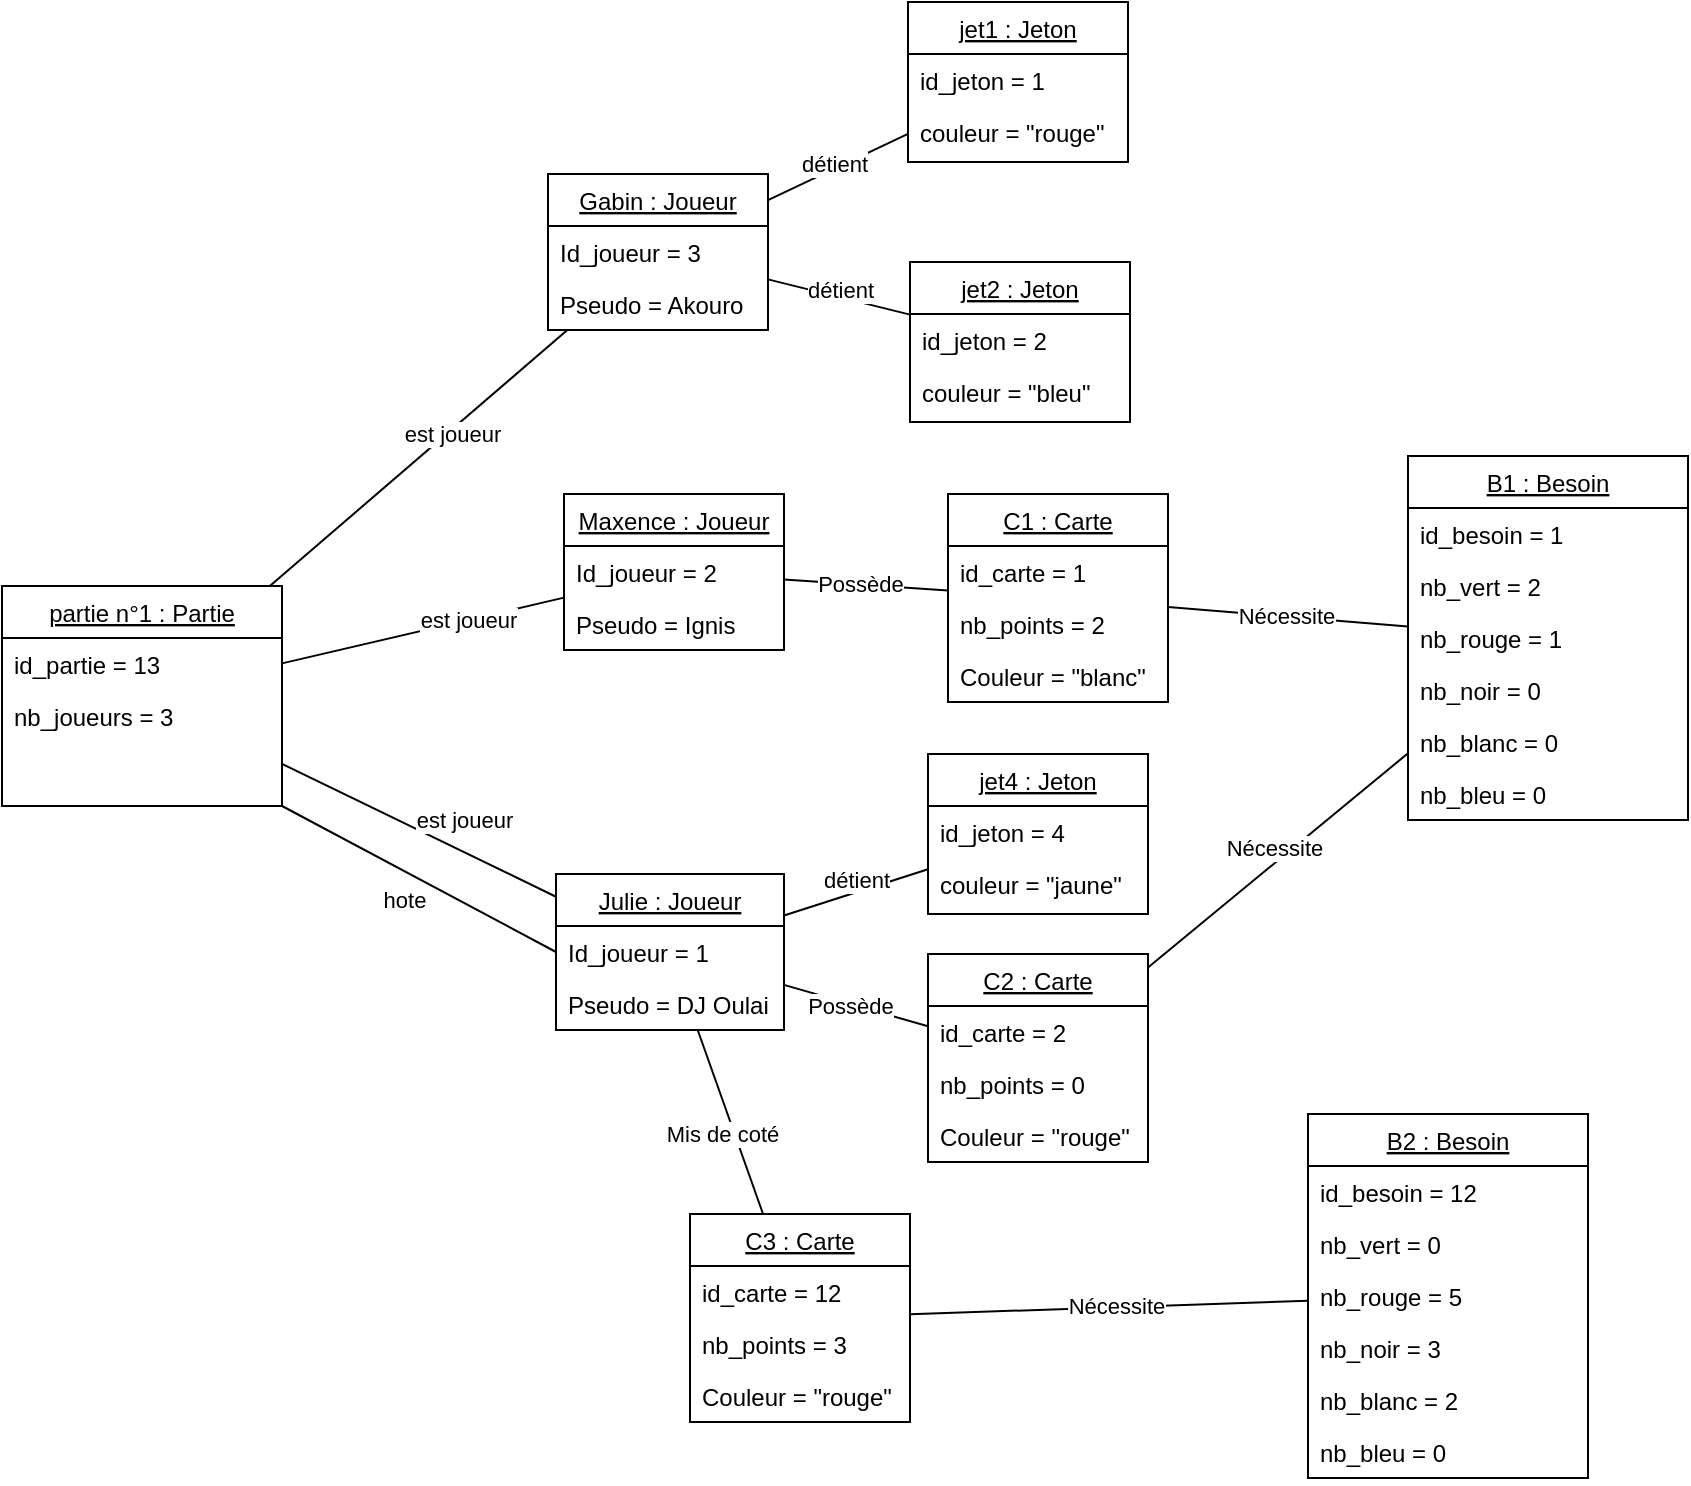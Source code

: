 <mxfile version="22.1.4" type="github">
  <diagram name="Page-1" id="KNeb5x1jzEJ46q6CHf2o">
    <mxGraphModel dx="923" dy="2191" grid="1" gridSize="10" guides="1" tooltips="1" connect="1" arrows="1" fold="1" page="1" pageScale="1" pageWidth="827" pageHeight="1169" math="0" shadow="0">
      <root>
        <mxCell id="0" />
        <mxCell id="1" parent="0" />
        <mxCell id="DXWB6FxUll0cylomkS6z-89" value="" style="endArrow=none;html=1;rounded=0;" edge="1" parent="1" source="DXWB6FxUll0cylomkS6z-93" target="DXWB6FxUll0cylomkS6z-142">
          <mxGeometry width="50" height="50" relative="1" as="geometry">
            <mxPoint x="1140" y="-20" as="sourcePoint" />
            <mxPoint x="1313" y="-20" as="targetPoint" />
          </mxGeometry>
        </mxCell>
        <mxCell id="DXWB6FxUll0cylomkS6z-90" value="est joueur" style="edgeLabel;html=1;align=center;verticalAlign=middle;resizable=0;points=[];" vertex="1" connectable="0" parent="DXWB6FxUll0cylomkS6z-89">
          <mxGeometry x="0.112" y="2" relative="1" as="geometry">
            <mxPoint x="14" y="-7" as="offset" />
          </mxGeometry>
        </mxCell>
        <mxCell id="DXWB6FxUll0cylomkS6z-93" value="partie n°1 : Partie" style="swimlane;fontStyle=4;align=center;verticalAlign=top;childLayout=stackLayout;horizontal=1;startSize=26;horizontalStack=0;resizeParent=1;resizeLast=0;collapsible=1;marginBottom=0;rounded=0;shadow=0;strokeWidth=1;" vertex="1" parent="1">
          <mxGeometry x="907" y="-144" width="140" height="110" as="geometry">
            <mxRectangle x="550" y="140" width="160" height="26" as="alternateBounds" />
          </mxGeometry>
        </mxCell>
        <mxCell id="DXWB6FxUll0cylomkS6z-94" value="id_partie = 13" style="text;align=left;verticalAlign=top;spacingLeft=4;spacingRight=4;overflow=hidden;rotatable=0;points=[[0,0.5],[1,0.5]];portConstraint=eastwest;" vertex="1" parent="DXWB6FxUll0cylomkS6z-93">
          <mxGeometry y="26" width="140" height="26" as="geometry" />
        </mxCell>
        <mxCell id="DXWB6FxUll0cylomkS6z-95" value="nb_joueurs = 3" style="text;align=left;verticalAlign=top;spacingLeft=4;spacingRight=4;overflow=hidden;rotatable=0;points=[[0,0.5],[1,0.5]];portConstraint=eastwest;rounded=0;shadow=0;html=0;" vertex="1" parent="DXWB6FxUll0cylomkS6z-93">
          <mxGeometry y="52" width="140" height="26" as="geometry" />
        </mxCell>
        <mxCell id="DXWB6FxUll0cylomkS6z-107" value="" style="endArrow=none;html=1;rounded=0;exitX=1;exitY=1;exitDx=0;exitDy=0;entryX=0;entryY=0.5;entryDx=0;entryDy=0;" edge="1" parent="1" source="DXWB6FxUll0cylomkS6z-93" target="DXWB6FxUll0cylomkS6z-143">
          <mxGeometry width="50" height="50" relative="1" as="geometry">
            <mxPoint x="1090" y="-20" as="sourcePoint" />
            <mxPoint x="1090" y="74.0" as="targetPoint" />
          </mxGeometry>
        </mxCell>
        <mxCell id="DXWB6FxUll0cylomkS6z-108" value="hote" style="edgeLabel;html=1;align=center;verticalAlign=middle;resizable=0;points=[];" vertex="1" connectable="0" parent="DXWB6FxUll0cylomkS6z-107">
          <mxGeometry x="0.112" y="2" relative="1" as="geometry">
            <mxPoint x="-17" y="8" as="offset" />
          </mxGeometry>
        </mxCell>
        <mxCell id="DXWB6FxUll0cylomkS6z-133" value="Gabin : Joueur" style="swimlane;fontStyle=4;align=center;verticalAlign=top;childLayout=stackLayout;horizontal=1;startSize=26;horizontalStack=0;resizeParent=1;resizeLast=0;collapsible=1;marginBottom=0;rounded=0;shadow=0;strokeWidth=1;" vertex="1" parent="1">
          <mxGeometry x="1180" y="-350" width="110" height="78" as="geometry">
            <mxRectangle x="550" y="140" width="160" height="26" as="alternateBounds" />
          </mxGeometry>
        </mxCell>
        <mxCell id="DXWB6FxUll0cylomkS6z-134" value="Id_joueur = 3" style="text;align=left;verticalAlign=top;spacingLeft=4;spacingRight=4;overflow=hidden;rotatable=0;points=[[0,0.5],[1,0.5]];portConstraint=eastwest;" vertex="1" parent="DXWB6FxUll0cylomkS6z-133">
          <mxGeometry y="26" width="110" height="26" as="geometry" />
        </mxCell>
        <mxCell id="DXWB6FxUll0cylomkS6z-135" value="Pseudo = Akouro" style="text;align=left;verticalAlign=top;spacingLeft=4;spacingRight=4;overflow=hidden;rotatable=0;points=[[0,0.5],[1,0.5]];portConstraint=eastwest;" vertex="1" parent="DXWB6FxUll0cylomkS6z-133">
          <mxGeometry y="52" width="110" height="26" as="geometry" />
        </mxCell>
        <mxCell id="DXWB6FxUll0cylomkS6z-139" value="Maxence : Joueur" style="swimlane;fontStyle=4;align=center;verticalAlign=top;childLayout=stackLayout;horizontal=1;startSize=26;horizontalStack=0;resizeParent=1;resizeLast=0;collapsible=1;marginBottom=0;rounded=0;shadow=0;strokeWidth=1;" vertex="1" parent="1">
          <mxGeometry x="1188" y="-190" width="110" height="78" as="geometry">
            <mxRectangle x="550" y="140" width="160" height="26" as="alternateBounds" />
          </mxGeometry>
        </mxCell>
        <mxCell id="DXWB6FxUll0cylomkS6z-140" value="Id_joueur = 2" style="text;align=left;verticalAlign=top;spacingLeft=4;spacingRight=4;overflow=hidden;rotatable=0;points=[[0,0.5],[1,0.5]];portConstraint=eastwest;" vertex="1" parent="DXWB6FxUll0cylomkS6z-139">
          <mxGeometry y="26" width="110" height="26" as="geometry" />
        </mxCell>
        <mxCell id="DXWB6FxUll0cylomkS6z-141" value="Pseudo = Ignis" style="text;align=left;verticalAlign=top;spacingLeft=4;spacingRight=4;overflow=hidden;rotatable=0;points=[[0,0.5],[1,0.5]];portConstraint=eastwest;" vertex="1" parent="DXWB6FxUll0cylomkS6z-139">
          <mxGeometry y="52" width="110" height="26" as="geometry" />
        </mxCell>
        <mxCell id="DXWB6FxUll0cylomkS6z-142" value="Julie : Joueur" style="swimlane;fontStyle=4;align=center;verticalAlign=top;childLayout=stackLayout;horizontal=1;startSize=26;horizontalStack=0;resizeParent=1;resizeLast=0;collapsible=1;marginBottom=0;rounded=0;shadow=0;strokeWidth=1;" vertex="1" parent="1">
          <mxGeometry x="1184" width="114" height="78" as="geometry">
            <mxRectangle x="550" y="140" width="160" height="26" as="alternateBounds" />
          </mxGeometry>
        </mxCell>
        <mxCell id="DXWB6FxUll0cylomkS6z-143" value="Id_joueur = 1" style="text;align=left;verticalAlign=top;spacingLeft=4;spacingRight=4;overflow=hidden;rotatable=0;points=[[0,0.5],[1,0.5]];portConstraint=eastwest;" vertex="1" parent="DXWB6FxUll0cylomkS6z-142">
          <mxGeometry y="26" width="114" height="26" as="geometry" />
        </mxCell>
        <mxCell id="DXWB6FxUll0cylomkS6z-144" value="Pseudo = DJ Oulai" style="text;align=left;verticalAlign=top;spacingLeft=4;spacingRight=4;overflow=hidden;rotatable=0;points=[[0,0.5],[1,0.5]];portConstraint=eastwest;" vertex="1" parent="DXWB6FxUll0cylomkS6z-142">
          <mxGeometry y="52" width="114" height="26" as="geometry" />
        </mxCell>
        <mxCell id="DXWB6FxUll0cylomkS6z-145" value="" style="endArrow=none;html=1;rounded=0;" edge="1" parent="1" source="DXWB6FxUll0cylomkS6z-93" target="DXWB6FxUll0cylomkS6z-139">
          <mxGeometry width="50" height="50" relative="1" as="geometry">
            <mxPoint x="1057" y="-61" as="sourcePoint" />
            <mxPoint x="1194" y="-26" as="targetPoint" />
          </mxGeometry>
        </mxCell>
        <mxCell id="DXWB6FxUll0cylomkS6z-146" value="est joueur" style="edgeLabel;html=1;align=center;verticalAlign=middle;resizable=0;points=[];" vertex="1" connectable="0" parent="DXWB6FxUll0cylomkS6z-145">
          <mxGeometry x="0.112" y="2" relative="1" as="geometry">
            <mxPoint x="15" y="-2" as="offset" />
          </mxGeometry>
        </mxCell>
        <mxCell id="DXWB6FxUll0cylomkS6z-147" value="" style="endArrow=none;html=1;rounded=0;" edge="1" parent="1" source="DXWB6FxUll0cylomkS6z-93" target="DXWB6FxUll0cylomkS6z-133">
          <mxGeometry width="50" height="50" relative="1" as="geometry">
            <mxPoint x="1057" y="-93" as="sourcePoint" />
            <mxPoint x="1196" y="-120" as="targetPoint" />
          </mxGeometry>
        </mxCell>
        <mxCell id="DXWB6FxUll0cylomkS6z-148" value="est joueur" style="edgeLabel;html=1;align=center;verticalAlign=middle;resizable=0;points=[];" vertex="1" connectable="0" parent="DXWB6FxUll0cylomkS6z-147">
          <mxGeometry x="0.112" y="2" relative="1" as="geometry">
            <mxPoint x="10" y="-4" as="offset" />
          </mxGeometry>
        </mxCell>
        <mxCell id="DXWB6FxUll0cylomkS6z-149" value="jet1 : Jeton" style="swimlane;fontStyle=4;align=center;verticalAlign=top;childLayout=stackLayout;horizontal=1;startSize=26;horizontalStack=0;resizeParent=1;resizeLast=0;collapsible=1;marginBottom=0;rounded=0;shadow=0;strokeWidth=1;" vertex="1" parent="1">
          <mxGeometry x="1360" y="-436" width="110" height="80" as="geometry">
            <mxRectangle x="550" y="140" width="160" height="26" as="alternateBounds" />
          </mxGeometry>
        </mxCell>
        <mxCell id="DXWB6FxUll0cylomkS6z-150" value="id_jeton = 1" style="text;align=left;verticalAlign=top;spacingLeft=4;spacingRight=4;overflow=hidden;rotatable=0;points=[[0,0.5],[1,0.5]];portConstraint=eastwest;" vertex="1" parent="DXWB6FxUll0cylomkS6z-149">
          <mxGeometry y="26" width="110" height="26" as="geometry" />
        </mxCell>
        <mxCell id="DXWB6FxUll0cylomkS6z-151" value="couleur = &quot;rouge&quot;" style="text;align=left;verticalAlign=top;spacingLeft=4;spacingRight=4;overflow=hidden;rotatable=0;points=[[0,0.5],[1,0.5]];portConstraint=eastwest;rounded=0;shadow=0;html=0;" vertex="1" parent="DXWB6FxUll0cylomkS6z-149">
          <mxGeometry y="52" width="110" height="26" as="geometry" />
        </mxCell>
        <mxCell id="DXWB6FxUll0cylomkS6z-152" value="jet2 : Jeton" style="swimlane;fontStyle=4;align=center;verticalAlign=top;childLayout=stackLayout;horizontal=1;startSize=26;horizontalStack=0;resizeParent=1;resizeLast=0;collapsible=1;marginBottom=0;rounded=0;shadow=0;strokeWidth=1;" vertex="1" parent="1">
          <mxGeometry x="1361" y="-306" width="110" height="80" as="geometry">
            <mxRectangle x="550" y="140" width="160" height="26" as="alternateBounds" />
          </mxGeometry>
        </mxCell>
        <mxCell id="DXWB6FxUll0cylomkS6z-153" value="id_jeton = 2" style="text;align=left;verticalAlign=top;spacingLeft=4;spacingRight=4;overflow=hidden;rotatable=0;points=[[0,0.5],[1,0.5]];portConstraint=eastwest;" vertex="1" parent="DXWB6FxUll0cylomkS6z-152">
          <mxGeometry y="26" width="110" height="26" as="geometry" />
        </mxCell>
        <mxCell id="DXWB6FxUll0cylomkS6z-154" value="couleur = &quot;bleu&quot;" style="text;align=left;verticalAlign=top;spacingLeft=4;spacingRight=4;overflow=hidden;rotatable=0;points=[[0,0.5],[1,0.5]];portConstraint=eastwest;rounded=0;shadow=0;html=0;" vertex="1" parent="DXWB6FxUll0cylomkS6z-152">
          <mxGeometry y="52" width="110" height="26" as="geometry" />
        </mxCell>
        <mxCell id="DXWB6FxUll0cylomkS6z-155" value="" style="endArrow=none;html=1;rounded=0;" edge="1" parent="1" source="DXWB6FxUll0cylomkS6z-133" target="DXWB6FxUll0cylomkS6z-149">
          <mxGeometry width="50" height="50" relative="1" as="geometry">
            <mxPoint x="1138.5" y="-430.45" as="sourcePoint" />
            <mxPoint x="1311.5" y="-430.45" as="targetPoint" />
          </mxGeometry>
        </mxCell>
        <mxCell id="DXWB6FxUll0cylomkS6z-156" value="détient" style="edgeLabel;html=1;align=center;verticalAlign=middle;resizable=0;points=[];labelBackgroundColor=default;" vertex="1" connectable="0" parent="DXWB6FxUll0cylomkS6z-155">
          <mxGeometry x="0.112" y="2" relative="1" as="geometry">
            <mxPoint x="-5" y="2" as="offset" />
          </mxGeometry>
        </mxCell>
        <mxCell id="DXWB6FxUll0cylomkS6z-159" value="" style="endArrow=none;html=1;rounded=0;" edge="1" parent="1" source="DXWB6FxUll0cylomkS6z-133" target="DXWB6FxUll0cylomkS6z-152">
          <mxGeometry width="50" height="50" relative="1" as="geometry">
            <mxPoint x="1290" y="-353" as="sourcePoint" />
            <mxPoint x="1350" y="-388" as="targetPoint" />
          </mxGeometry>
        </mxCell>
        <mxCell id="DXWB6FxUll0cylomkS6z-160" value="détient" style="edgeLabel;html=1;align=center;verticalAlign=middle;resizable=0;points=[];" vertex="1" connectable="0" parent="DXWB6FxUll0cylomkS6z-159">
          <mxGeometry x="0.112" y="2" relative="1" as="geometry">
            <mxPoint x="-4" y="-3" as="offset" />
          </mxGeometry>
        </mxCell>
        <mxCell id="DXWB6FxUll0cylomkS6z-161" value="jet4 : Jeton" style="swimlane;fontStyle=4;align=center;verticalAlign=top;childLayout=stackLayout;horizontal=1;startSize=26;horizontalStack=0;resizeParent=1;resizeLast=0;collapsible=1;marginBottom=0;rounded=0;shadow=0;strokeWidth=1;" vertex="1" parent="1">
          <mxGeometry x="1370" y="-60" width="110" height="80" as="geometry">
            <mxRectangle x="550" y="140" width="160" height="26" as="alternateBounds" />
          </mxGeometry>
        </mxCell>
        <mxCell id="DXWB6FxUll0cylomkS6z-162" value="id_jeton = 4" style="text;align=left;verticalAlign=top;spacingLeft=4;spacingRight=4;overflow=hidden;rotatable=0;points=[[0,0.5],[1,0.5]];portConstraint=eastwest;" vertex="1" parent="DXWB6FxUll0cylomkS6z-161">
          <mxGeometry y="26" width="110" height="26" as="geometry" />
        </mxCell>
        <mxCell id="DXWB6FxUll0cylomkS6z-163" value="couleur = &quot;jaune&quot;" style="text;align=left;verticalAlign=top;spacingLeft=4;spacingRight=4;overflow=hidden;rotatable=0;points=[[0,0.5],[1,0.5]];portConstraint=eastwest;rounded=0;shadow=0;html=0;" vertex="1" parent="DXWB6FxUll0cylomkS6z-161">
          <mxGeometry y="52" width="110" height="26" as="geometry" />
        </mxCell>
        <mxCell id="DXWB6FxUll0cylomkS6z-167" value="" style="endArrow=none;html=1;rounded=0;" edge="1" parent="1" source="DXWB6FxUll0cylomkS6z-142" target="DXWB6FxUll0cylomkS6z-161">
          <mxGeometry width="50" height="50" relative="1" as="geometry">
            <mxPoint x="1290" y="-272" as="sourcePoint" />
            <mxPoint x="1360" y="-259" as="targetPoint" />
          </mxGeometry>
        </mxCell>
        <mxCell id="DXWB6FxUll0cylomkS6z-168" value="détient" style="edgeLabel;html=1;align=center;verticalAlign=middle;resizable=0;points=[];" vertex="1" connectable="0" parent="DXWB6FxUll0cylomkS6z-167">
          <mxGeometry x="0.112" y="2" relative="1" as="geometry">
            <mxPoint x="-4" y="-3" as="offset" />
          </mxGeometry>
        </mxCell>
        <mxCell id="DXWB6FxUll0cylomkS6z-169" value="C1 : Carte" style="swimlane;fontStyle=4;align=center;verticalAlign=top;childLayout=stackLayout;horizontal=1;startSize=26;horizontalStack=0;resizeParent=1;resizeLast=0;collapsible=1;marginBottom=0;rounded=0;shadow=0;strokeWidth=1;" vertex="1" parent="1">
          <mxGeometry x="1380" y="-190" width="110" height="104" as="geometry">
            <mxRectangle x="550" y="140" width="160" height="26" as="alternateBounds" />
          </mxGeometry>
        </mxCell>
        <mxCell id="DXWB6FxUll0cylomkS6z-170" value="id_carte = 1" style="text;align=left;verticalAlign=top;spacingLeft=4;spacingRight=4;overflow=hidden;rotatable=0;points=[[0,0.5],[1,0.5]];portConstraint=eastwest;" vertex="1" parent="DXWB6FxUll0cylomkS6z-169">
          <mxGeometry y="26" width="110" height="26" as="geometry" />
        </mxCell>
        <mxCell id="DXWB6FxUll0cylomkS6z-171" value="nb_points = 2" style="text;align=left;verticalAlign=top;spacingLeft=4;spacingRight=4;overflow=hidden;rotatable=0;points=[[0,0.5],[1,0.5]];portConstraint=eastwest;" vertex="1" parent="DXWB6FxUll0cylomkS6z-169">
          <mxGeometry y="52" width="110" height="26" as="geometry" />
        </mxCell>
        <mxCell id="DXWB6FxUll0cylomkS6z-172" value="Couleur = &quot;blanc&quot;" style="text;align=left;verticalAlign=top;spacingLeft=4;spacingRight=4;overflow=hidden;rotatable=0;points=[[0,0.5],[1,0.5]];portConstraint=eastwest;" vertex="1" parent="DXWB6FxUll0cylomkS6z-169">
          <mxGeometry y="78" width="110" height="26" as="geometry" />
        </mxCell>
        <mxCell id="DXWB6FxUll0cylomkS6z-173" value="" style="endArrow=none;html=1;rounded=0;" edge="1" parent="1" source="DXWB6FxUll0cylomkS6z-139" target="DXWB6FxUll0cylomkS6z-169">
          <mxGeometry width="50" height="50" relative="1" as="geometry">
            <mxPoint x="1291.224" y="230" as="sourcePoint" />
            <mxPoint x="1290.0" y="130" as="targetPoint" />
          </mxGeometry>
        </mxCell>
        <mxCell id="DXWB6FxUll0cylomkS6z-174" value="Possède" style="edgeLabel;html=1;align=center;verticalAlign=middle;resizable=0;points=[];" vertex="1" connectable="0" parent="DXWB6FxUll0cylomkS6z-173">
          <mxGeometry x="0.112" y="2" relative="1" as="geometry">
            <mxPoint x="-8" y="1" as="offset" />
          </mxGeometry>
        </mxCell>
        <mxCell id="DXWB6FxUll0cylomkS6z-177" value="C2 : Carte" style="swimlane;fontStyle=4;align=center;verticalAlign=top;childLayout=stackLayout;horizontal=1;startSize=26;horizontalStack=0;resizeParent=1;resizeLast=0;collapsible=1;marginBottom=0;rounded=0;shadow=0;strokeWidth=1;" vertex="1" parent="1">
          <mxGeometry x="1370" y="40" width="110" height="104" as="geometry">
            <mxRectangle x="550" y="140" width="160" height="26" as="alternateBounds" />
          </mxGeometry>
        </mxCell>
        <mxCell id="DXWB6FxUll0cylomkS6z-178" value="id_carte = 2" style="text;align=left;verticalAlign=top;spacingLeft=4;spacingRight=4;overflow=hidden;rotatable=0;points=[[0,0.5],[1,0.5]];portConstraint=eastwest;" vertex="1" parent="DXWB6FxUll0cylomkS6z-177">
          <mxGeometry y="26" width="110" height="26" as="geometry" />
        </mxCell>
        <mxCell id="DXWB6FxUll0cylomkS6z-179" value="nb_points = 0" style="text;align=left;verticalAlign=top;spacingLeft=4;spacingRight=4;overflow=hidden;rotatable=0;points=[[0,0.5],[1,0.5]];portConstraint=eastwest;" vertex="1" parent="DXWB6FxUll0cylomkS6z-177">
          <mxGeometry y="52" width="110" height="26" as="geometry" />
        </mxCell>
        <mxCell id="DXWB6FxUll0cylomkS6z-180" value="Couleur = &quot;rouge&quot;" style="text;align=left;verticalAlign=top;spacingLeft=4;spacingRight=4;overflow=hidden;rotatable=0;points=[[0,0.5],[1,0.5]];portConstraint=eastwest;" vertex="1" parent="DXWB6FxUll0cylomkS6z-177">
          <mxGeometry y="78" width="110" height="26" as="geometry" />
        </mxCell>
        <mxCell id="DXWB6FxUll0cylomkS6z-181" value="" style="endArrow=none;html=1;rounded=0;" edge="1" parent="1" source="DXWB6FxUll0cylomkS6z-142" target="DXWB6FxUll0cylomkS6z-177">
          <mxGeometry width="50" height="50" relative="1" as="geometry">
            <mxPoint x="1308" y="-132" as="sourcePoint" />
            <mxPoint x="1400" y="-117" as="targetPoint" />
          </mxGeometry>
        </mxCell>
        <mxCell id="DXWB6FxUll0cylomkS6z-182" value="Possède" style="edgeLabel;html=1;align=center;verticalAlign=middle;resizable=0;points=[];" vertex="1" connectable="0" parent="DXWB6FxUll0cylomkS6z-181">
          <mxGeometry x="0.112" y="2" relative="1" as="geometry">
            <mxPoint x="-8" y="1" as="offset" />
          </mxGeometry>
        </mxCell>
        <mxCell id="DXWB6FxUll0cylomkS6z-183" value="C3 : Carte" style="swimlane;fontStyle=4;align=center;verticalAlign=top;childLayout=stackLayout;horizontal=1;startSize=26;horizontalStack=0;resizeParent=1;resizeLast=0;collapsible=1;marginBottom=0;rounded=0;shadow=0;strokeWidth=1;" vertex="1" parent="1">
          <mxGeometry x="1251" y="170" width="110" height="104" as="geometry">
            <mxRectangle x="550" y="140" width="160" height="26" as="alternateBounds" />
          </mxGeometry>
        </mxCell>
        <mxCell id="DXWB6FxUll0cylomkS6z-184" value="id_carte = 12" style="text;align=left;verticalAlign=top;spacingLeft=4;spacingRight=4;overflow=hidden;rotatable=0;points=[[0,0.5],[1,0.5]];portConstraint=eastwest;" vertex="1" parent="DXWB6FxUll0cylomkS6z-183">
          <mxGeometry y="26" width="110" height="26" as="geometry" />
        </mxCell>
        <mxCell id="DXWB6FxUll0cylomkS6z-185" value="nb_points = 3" style="text;align=left;verticalAlign=top;spacingLeft=4;spacingRight=4;overflow=hidden;rotatable=0;points=[[0,0.5],[1,0.5]];portConstraint=eastwest;" vertex="1" parent="DXWB6FxUll0cylomkS6z-183">
          <mxGeometry y="52" width="110" height="26" as="geometry" />
        </mxCell>
        <mxCell id="DXWB6FxUll0cylomkS6z-186" value="Couleur = &quot;rouge&quot;" style="text;align=left;verticalAlign=top;spacingLeft=4;spacingRight=4;overflow=hidden;rotatable=0;points=[[0,0.5],[1,0.5]];portConstraint=eastwest;" vertex="1" parent="DXWB6FxUll0cylomkS6z-183">
          <mxGeometry y="78" width="110" height="26" as="geometry" />
        </mxCell>
        <mxCell id="DXWB6FxUll0cylomkS6z-187" value="" style="endArrow=none;html=1;rounded=0;" edge="1" parent="1" source="DXWB6FxUll0cylomkS6z-142" target="DXWB6FxUll0cylomkS6z-183">
          <mxGeometry width="50" height="50" relative="1" as="geometry">
            <mxPoint x="1308" y="-132" as="sourcePoint" />
            <mxPoint x="1400" y="-117" as="targetPoint" />
          </mxGeometry>
        </mxCell>
        <mxCell id="DXWB6FxUll0cylomkS6z-188" value="Mis de coté" style="edgeLabel;html=1;align=center;verticalAlign=middle;resizable=0;points=[];" vertex="1" connectable="0" parent="DXWB6FxUll0cylomkS6z-187">
          <mxGeometry x="0.112" y="2" relative="1" as="geometry">
            <mxPoint x="-8" y="1" as="offset" />
          </mxGeometry>
        </mxCell>
        <mxCell id="DXWB6FxUll0cylomkS6z-189" value="B1 : Besoin" style="swimlane;fontStyle=4;align=center;verticalAlign=top;childLayout=stackLayout;horizontal=1;startSize=26;horizontalStack=0;resizeParent=1;resizeLast=0;collapsible=1;marginBottom=0;rounded=0;shadow=0;strokeWidth=1;" vertex="1" parent="1">
          <mxGeometry x="1610" y="-209" width="140" height="182" as="geometry">
            <mxRectangle x="550" y="140" width="160" height="26" as="alternateBounds" />
          </mxGeometry>
        </mxCell>
        <mxCell id="DXWB6FxUll0cylomkS6z-190" value="id_besoin = 1" style="text;align=left;verticalAlign=top;spacingLeft=4;spacingRight=4;overflow=hidden;rotatable=0;points=[[0,0.5],[1,0.5]];portConstraint=eastwest;" vertex="1" parent="DXWB6FxUll0cylomkS6z-189">
          <mxGeometry y="26" width="140" height="26" as="geometry" />
        </mxCell>
        <mxCell id="DXWB6FxUll0cylomkS6z-191" value="nb_vert = 2" style="text;align=left;verticalAlign=top;spacingLeft=4;spacingRight=4;overflow=hidden;rotatable=0;points=[[0,0.5],[1,0.5]];portConstraint=eastwest;" vertex="1" parent="DXWB6FxUll0cylomkS6z-189">
          <mxGeometry y="52" width="140" height="26" as="geometry" />
        </mxCell>
        <mxCell id="DXWB6FxUll0cylomkS6z-192" value="nb_rouge = 1" style="text;align=left;verticalAlign=top;spacingLeft=4;spacingRight=4;overflow=hidden;rotatable=0;points=[[0,0.5],[1,0.5]];portConstraint=eastwest;" vertex="1" parent="DXWB6FxUll0cylomkS6z-189">
          <mxGeometry y="78" width="140" height="26" as="geometry" />
        </mxCell>
        <mxCell id="DXWB6FxUll0cylomkS6z-193" value="nb_noir = 0" style="text;align=left;verticalAlign=top;spacingLeft=4;spacingRight=4;overflow=hidden;rotatable=0;points=[[0,0.5],[1,0.5]];portConstraint=eastwest;" vertex="1" parent="DXWB6FxUll0cylomkS6z-189">
          <mxGeometry y="104" width="140" height="26" as="geometry" />
        </mxCell>
        <mxCell id="DXWB6FxUll0cylomkS6z-194" value="nb_blanc = 0" style="text;align=left;verticalAlign=top;spacingLeft=4;spacingRight=4;overflow=hidden;rotatable=0;points=[[0,0.5],[1,0.5]];portConstraint=eastwest;" vertex="1" parent="DXWB6FxUll0cylomkS6z-189">
          <mxGeometry y="130" width="140" height="26" as="geometry" />
        </mxCell>
        <mxCell id="DXWB6FxUll0cylomkS6z-195" value="nb_bleu = 0" style="text;align=left;verticalAlign=top;spacingLeft=4;spacingRight=4;overflow=hidden;rotatable=0;points=[[0,0.5],[1,0.5]];portConstraint=eastwest;" vertex="1" parent="DXWB6FxUll0cylomkS6z-189">
          <mxGeometry y="156" width="140" height="26" as="geometry" />
        </mxCell>
        <mxCell id="DXWB6FxUll0cylomkS6z-196" value="" style="endArrow=none;html=1;rounded=0;" edge="1" parent="1" source="DXWB6FxUll0cylomkS6z-169" target="DXWB6FxUll0cylomkS6z-189">
          <mxGeometry width="50" height="50" relative="1" as="geometry">
            <mxPoint x="1308" y="-132" as="sourcePoint" />
            <mxPoint x="1400" y="-117" as="targetPoint" />
          </mxGeometry>
        </mxCell>
        <mxCell id="DXWB6FxUll0cylomkS6z-197" value="Nécessite" style="edgeLabel;html=1;align=center;verticalAlign=middle;resizable=0;points=[];" vertex="1" connectable="0" parent="DXWB6FxUll0cylomkS6z-196">
          <mxGeometry x="0.112" y="2" relative="1" as="geometry">
            <mxPoint x="-8" y="1" as="offset" />
          </mxGeometry>
        </mxCell>
        <mxCell id="DXWB6FxUll0cylomkS6z-205" value="" style="endArrow=none;html=1;rounded=0;" edge="1" parent="1" source="DXWB6FxUll0cylomkS6z-177" target="DXWB6FxUll0cylomkS6z-189">
          <mxGeometry width="50" height="50" relative="1" as="geometry">
            <mxPoint x="1510" y="-108" as="sourcePoint" />
            <mxPoint x="1620" y="-108" as="targetPoint" />
          </mxGeometry>
        </mxCell>
        <mxCell id="DXWB6FxUll0cylomkS6z-206" value="Nécessite" style="edgeLabel;html=1;align=center;verticalAlign=middle;resizable=0;points=[];" vertex="1" connectable="0" parent="DXWB6FxUll0cylomkS6z-205">
          <mxGeometry x="0.112" y="2" relative="1" as="geometry">
            <mxPoint x="-8" y="1" as="offset" />
          </mxGeometry>
        </mxCell>
        <mxCell id="DXWB6FxUll0cylomkS6z-207" value="B2 : Besoin" style="swimlane;fontStyle=4;align=center;verticalAlign=top;childLayout=stackLayout;horizontal=1;startSize=26;horizontalStack=0;resizeParent=1;resizeLast=0;collapsible=1;marginBottom=0;rounded=0;shadow=0;strokeWidth=1;" vertex="1" parent="1">
          <mxGeometry x="1560" y="120" width="140" height="182" as="geometry">
            <mxRectangle x="550" y="140" width="160" height="26" as="alternateBounds" />
          </mxGeometry>
        </mxCell>
        <mxCell id="DXWB6FxUll0cylomkS6z-208" value="id_besoin = 12" style="text;align=left;verticalAlign=top;spacingLeft=4;spacingRight=4;overflow=hidden;rotatable=0;points=[[0,0.5],[1,0.5]];portConstraint=eastwest;" vertex="1" parent="DXWB6FxUll0cylomkS6z-207">
          <mxGeometry y="26" width="140" height="26" as="geometry" />
        </mxCell>
        <mxCell id="DXWB6FxUll0cylomkS6z-209" value="nb_vert = 0" style="text;align=left;verticalAlign=top;spacingLeft=4;spacingRight=4;overflow=hidden;rotatable=0;points=[[0,0.5],[1,0.5]];portConstraint=eastwest;" vertex="1" parent="DXWB6FxUll0cylomkS6z-207">
          <mxGeometry y="52" width="140" height="26" as="geometry" />
        </mxCell>
        <mxCell id="DXWB6FxUll0cylomkS6z-210" value="nb_rouge = 5" style="text;align=left;verticalAlign=top;spacingLeft=4;spacingRight=4;overflow=hidden;rotatable=0;points=[[0,0.5],[1,0.5]];portConstraint=eastwest;" vertex="1" parent="DXWB6FxUll0cylomkS6z-207">
          <mxGeometry y="78" width="140" height="26" as="geometry" />
        </mxCell>
        <mxCell id="DXWB6FxUll0cylomkS6z-211" value="nb_noir = 3" style="text;align=left;verticalAlign=top;spacingLeft=4;spacingRight=4;overflow=hidden;rotatable=0;points=[[0,0.5],[1,0.5]];portConstraint=eastwest;" vertex="1" parent="DXWB6FxUll0cylomkS6z-207">
          <mxGeometry y="104" width="140" height="26" as="geometry" />
        </mxCell>
        <mxCell id="DXWB6FxUll0cylomkS6z-212" value="nb_blanc = 2" style="text;align=left;verticalAlign=top;spacingLeft=4;spacingRight=4;overflow=hidden;rotatable=0;points=[[0,0.5],[1,0.5]];portConstraint=eastwest;" vertex="1" parent="DXWB6FxUll0cylomkS6z-207">
          <mxGeometry y="130" width="140" height="26" as="geometry" />
        </mxCell>
        <mxCell id="DXWB6FxUll0cylomkS6z-213" value="nb_bleu = 0" style="text;align=left;verticalAlign=top;spacingLeft=4;spacingRight=4;overflow=hidden;rotatable=0;points=[[0,0.5],[1,0.5]];portConstraint=eastwest;" vertex="1" parent="DXWB6FxUll0cylomkS6z-207">
          <mxGeometry y="156" width="140" height="26" as="geometry" />
        </mxCell>
        <mxCell id="DXWB6FxUll0cylomkS6z-214" value="" style="endArrow=none;html=1;rounded=0;" edge="1" parent="1" source="DXWB6FxUll0cylomkS6z-183" target="DXWB6FxUll0cylomkS6z-207">
          <mxGeometry width="50" height="50" relative="1" as="geometry">
            <mxPoint x="1490" y="80" as="sourcePoint" />
            <mxPoint x="1620" y="-42" as="targetPoint" />
          </mxGeometry>
        </mxCell>
        <mxCell id="DXWB6FxUll0cylomkS6z-215" value="Nécessite" style="edgeLabel;html=1;align=center;verticalAlign=middle;resizable=0;points=[];" vertex="1" connectable="0" parent="DXWB6FxUll0cylomkS6z-214">
          <mxGeometry x="0.112" y="2" relative="1" as="geometry">
            <mxPoint x="-8" y="1" as="offset" />
          </mxGeometry>
        </mxCell>
      </root>
    </mxGraphModel>
  </diagram>
</mxfile>
